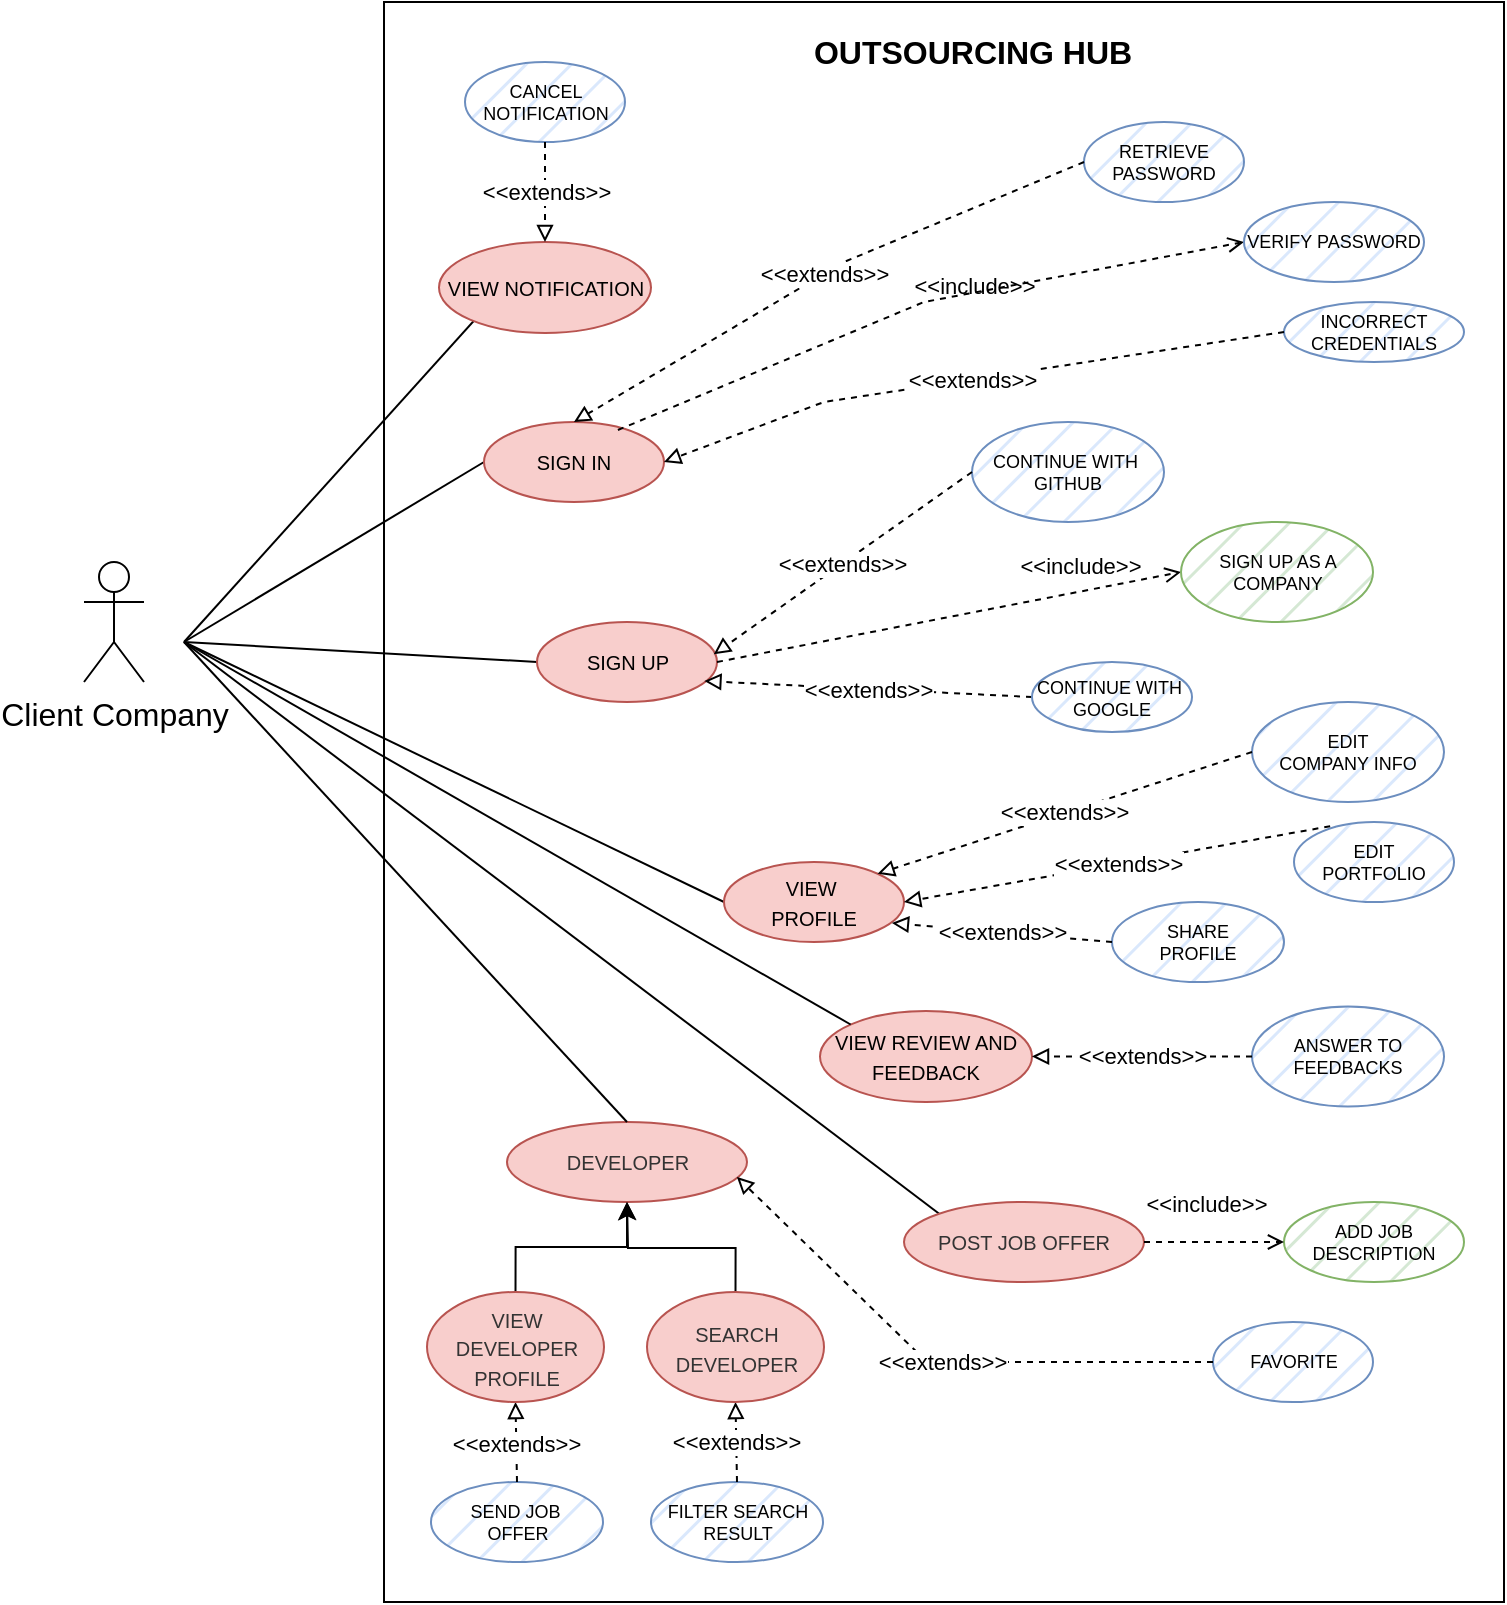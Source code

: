 <mxfile version="21.0.6" type="github">
  <diagram name="Pagina-1" id="2gnQn5dsZddcRE8RK6tl">
    <mxGraphModel dx="1781" dy="675" grid="1" gridSize="10" guides="1" tooltips="1" connect="1" arrows="1" fold="1" page="1" pageScale="1" pageWidth="827" pageHeight="1169" math="0" shadow="0">
      <root>
        <mxCell id="0" />
        <mxCell id="1" parent="0" />
        <mxCell id="HYb9EO3i7QYgC3tbqvvC-1" value="" style="rounded=0;whiteSpace=wrap;html=1;" parent="1" vertex="1">
          <mxGeometry x="120" y="40" width="560" height="800" as="geometry" />
        </mxCell>
        <mxCell id="HYb9EO3i7QYgC3tbqvvC-2" value="&lt;b&gt;&lt;font style=&quot;font-size: 16px;&quot;&gt;OUTSOURCING HUB&lt;/font&gt;&lt;/b&gt;" style="text;html=1;align=center;verticalAlign=middle;resizable=0;points=[];autosize=1;strokeColor=none;fillColor=none;" parent="1" vertex="1">
          <mxGeometry x="324" y="50" width="180" height="30" as="geometry" />
        </mxCell>
        <mxCell id="tnNtf27b05TNXS0torjV-16" style="edgeStyle=none;rounded=0;orthogonalLoop=1;jettySize=auto;html=1;entryX=0;entryY=0.5;entryDx=0;entryDy=0;startArrow=none;startFill=0;strokeColor=default;endArrow=none;endFill=0;strokeWidth=1;" parent="1" target="tnNtf27b05TNXS0torjV-5" edge="1">
          <mxGeometry relative="1" as="geometry">
            <mxPoint x="20" y="360" as="sourcePoint" />
          </mxGeometry>
        </mxCell>
        <mxCell id="tnNtf27b05TNXS0torjV-20" style="edgeStyle=none;rounded=0;orthogonalLoop=1;jettySize=auto;html=1;entryX=0;entryY=0.5;entryDx=0;entryDy=0;strokeColor=default;strokeWidth=1;startArrow=none;startFill=0;endArrow=none;endFill=0;" parent="1" target="tnNtf27b05TNXS0torjV-19" edge="1">
          <mxGeometry relative="1" as="geometry">
            <mxPoint x="20" y="360" as="sourcePoint" />
          </mxGeometry>
        </mxCell>
        <mxCell id="tnNtf27b05TNXS0torjV-27" style="edgeStyle=none;rounded=0;orthogonalLoop=1;jettySize=auto;html=1;entryX=0;entryY=0.5;entryDx=0;entryDy=0;strokeColor=default;strokeWidth=1;fontSize=10;startArrow=none;startFill=0;endArrow=none;endFill=0;" parent="1" target="tnNtf27b05TNXS0torjV-22" edge="1">
          <mxGeometry relative="1" as="geometry">
            <mxPoint x="20" y="360" as="sourcePoint" />
          </mxGeometry>
        </mxCell>
        <mxCell id="HYb9EO3i7QYgC3tbqvvC-3" value="Client Company" style="shape=umlActor;verticalLabelPosition=bottom;verticalAlign=top;html=1;outlineConnect=0;fontSize=16;" parent="1" vertex="1">
          <mxGeometry x="-30" y="320" width="30" height="60" as="geometry" />
        </mxCell>
        <mxCell id="tnNtf27b05TNXS0torjV-5" value="&lt;font style=&quot;font-size: 10px;&quot;&gt;SIGN IN&lt;/font&gt;" style="ellipse;whiteSpace=wrap;html=1;fillColor=#f8cecc;strokeColor=#b85450;" parent="1" vertex="1">
          <mxGeometry x="170" y="250" width="90" height="40" as="geometry" />
        </mxCell>
        <mxCell id="tnNtf27b05TNXS0torjV-7" value="&lt;font style=&quot;font-size: 9px;&quot;&gt;INCORRECT&lt;br style=&quot;font-size: 9px;&quot;&gt;CREDENTIALS&lt;/font&gt;" style="ellipse;whiteSpace=wrap;html=1;fillColor=#dae8fc;strokeColor=#6c8ebf;fontSize=9;strokeWidth=1;fillStyle=hatch;" parent="1" vertex="1">
          <mxGeometry x="570" y="190" width="90" height="30" as="geometry" />
        </mxCell>
        <mxCell id="tnNtf27b05TNXS0torjV-14" value="&amp;lt;&amp;lt;extends&amp;gt;&amp;gt;" style="endArrow=block;endFill=0;html=1;rounded=0;dashed=1;exitX=0;exitY=0.5;exitDx=0;exitDy=0;entryX=1;entryY=0.5;entryDx=0;entryDy=0;" parent="1" source="tnNtf27b05TNXS0torjV-7" target="tnNtf27b05TNXS0torjV-5" edge="1">
          <mxGeometry x="-0.005" width="160" relative="1" as="geometry">
            <mxPoint x="320" y="270" as="sourcePoint" />
            <mxPoint x="480" y="270" as="targetPoint" />
            <Array as="points">
              <mxPoint x="340" y="240" />
            </Array>
            <mxPoint as="offset" />
          </mxGeometry>
        </mxCell>
        <mxCell id="tnNtf27b05TNXS0torjV-19" value="&lt;font style=&quot;font-size: 10px;&quot;&gt;SIGN UP&lt;/font&gt;" style="ellipse;whiteSpace=wrap;html=1;fillColor=#f8cecc;strokeColor=#b85450;" parent="1" vertex="1">
          <mxGeometry x="196.5" y="350" width="90" height="40" as="geometry" />
        </mxCell>
        <mxCell id="tnNtf27b05TNXS0torjV-22" value="&lt;font style=&quot;font-size: 10px;&quot;&gt;VIEW&amp;nbsp;&lt;br&gt;PROFILE&lt;/font&gt;" style="ellipse;whiteSpace=wrap;html=1;fillColor=#f8cecc;strokeColor=#b85450;" parent="1" vertex="1">
          <mxGeometry x="290" y="470" width="90" height="40" as="geometry" />
        </mxCell>
        <mxCell id="tnNtf27b05TNXS0torjV-23" value="&lt;font style=&quot;font-size: 9px;&quot;&gt;EDIT&lt;br style=&quot;font-size: 9px;&quot;&gt;COMPANY INFO&lt;br style=&quot;font-size: 9px;&quot;&gt;&lt;/font&gt;" style="ellipse;whiteSpace=wrap;html=1;fillColor=#dae8fc;strokeColor=#6c8ebf;fontSize=9;strokeWidth=1;fillStyle=hatch;" parent="1" vertex="1">
          <mxGeometry x="554" y="390" width="96" height="50" as="geometry" />
        </mxCell>
        <mxCell id="tnNtf27b05TNXS0torjV-28" value="&lt;font style=&quot;font-size: 9px;&quot;&gt;RETRIEVE&lt;br style=&quot;font-size: 9px;&quot;&gt;PASSWORD&lt;/font&gt;" style="ellipse;whiteSpace=wrap;html=1;fillColor=#dae8fc;strokeColor=#6c8ebf;fontSize=9;strokeWidth=1;fillStyle=hatch;" parent="1" vertex="1">
          <mxGeometry x="470" y="100" width="80" height="40" as="geometry" />
        </mxCell>
        <mxCell id="tnNtf27b05TNXS0torjV-29" value="&amp;lt;&amp;lt;extends&amp;gt;&amp;gt;" style="endArrow=block;endFill=0;html=1;rounded=0;dashed=1;exitX=0;exitY=0.5;exitDx=0;exitDy=0;entryX=0.5;entryY=0;entryDx=0;entryDy=0;" parent="1" source="tnNtf27b05TNXS0torjV-28" target="tnNtf27b05TNXS0torjV-5" edge="1">
          <mxGeometry x="-0.009" width="160" relative="1" as="geometry">
            <mxPoint x="190" y="230" as="sourcePoint" />
            <mxPoint x="120" y="195" as="targetPoint" />
            <Array as="points">
              <mxPoint x="350" y="170" />
            </Array>
            <mxPoint as="offset" />
          </mxGeometry>
        </mxCell>
        <mxCell id="tnNtf27b05TNXS0torjV-30" value="&lt;font style=&quot;font-size: 9px;&quot;&gt;EDIT&lt;br style=&quot;font-size: 9px;&quot;&gt;PORTFOLIO&lt;br style=&quot;font-size: 9px;&quot;&gt;&lt;/font&gt;" style="ellipse;whiteSpace=wrap;html=1;fillColor=#dae8fc;strokeColor=#6c8ebf;fontSize=9;strokeWidth=1;fillStyle=hatch;" parent="1" vertex="1">
          <mxGeometry x="575" y="450" width="80" height="40" as="geometry" />
        </mxCell>
        <mxCell id="tnNtf27b05TNXS0torjV-34" value="&amp;lt;&amp;lt;extends&amp;gt;&amp;gt;" style="endArrow=block;endFill=0;html=1;rounded=0;dashed=1;exitX=0;exitY=0.5;exitDx=0;exitDy=0;entryX=1;entryY=0;entryDx=0;entryDy=0;" parent="1" source="tnNtf27b05TNXS0torjV-23" target="tnNtf27b05TNXS0torjV-22" edge="1">
          <mxGeometry x="-0.001" width="160" relative="1" as="geometry">
            <mxPoint x="350.0" y="185" as="sourcePoint" />
            <mxPoint x="260" y="245" as="targetPoint" />
            <mxPoint as="offset" />
          </mxGeometry>
        </mxCell>
        <mxCell id="tnNtf27b05TNXS0torjV-35" value="&amp;lt;&amp;lt;extends&amp;gt;&amp;gt;" style="endArrow=block;endFill=0;html=1;rounded=0;dashed=1;exitX=0.226;exitY=0.053;exitDx=0;exitDy=0;exitPerimeter=0;" parent="1" source="tnNtf27b05TNXS0torjV-30" edge="1">
          <mxGeometry x="-0.001" width="160" relative="1" as="geometry">
            <mxPoint x="250" y="430.0" as="sourcePoint" />
            <mxPoint x="380" y="490" as="targetPoint" />
            <Array as="points" />
            <mxPoint as="offset" />
          </mxGeometry>
        </mxCell>
        <mxCell id="tnNtf27b05TNXS0torjV-36" value="&amp;lt;&amp;lt;extends&amp;gt;&amp;gt;" style="endArrow=block;endFill=0;html=1;rounded=0;dashed=1;exitX=0;exitY=0.5;exitDx=0;exitDy=0;entryX=0.93;entryY=0.738;entryDx=0;entryDy=0;entryPerimeter=0;" parent="1" source="tnNtf27b05TNXS0torjV-38" target="tnNtf27b05TNXS0torjV-19" edge="1">
          <mxGeometry x="-0.002" width="160" relative="1" as="geometry">
            <mxPoint x="250" y="430.0" as="sourcePoint" />
            <mxPoint x="250" y="300" as="targetPoint" />
            <Array as="points" />
            <mxPoint as="offset" />
          </mxGeometry>
        </mxCell>
        <mxCell id="tnNtf27b05TNXS0torjV-38" value="&lt;font style=&quot;font-size: 9px;&quot;&gt;CONTINUE WITH&amp;nbsp;&lt;br style=&quot;font-size: 9px;&quot;&gt;GOOGLE&lt;br style=&quot;font-size: 9px;&quot;&gt;&lt;/font&gt;" style="ellipse;whiteSpace=wrap;html=1;fillColor=#dae8fc;strokeColor=#6c8ebf;fontSize=9;strokeWidth=1;fillStyle=hatch;" parent="1" vertex="1">
          <mxGeometry x="444" y="370" width="80" height="35" as="geometry" />
        </mxCell>
        <mxCell id="tnNtf27b05TNXS0torjV-39" value="&lt;font style=&quot;font-size: 9px;&quot;&gt;CONTINUE WITH&amp;nbsp;&lt;br style=&quot;font-size: 9px;&quot;&gt;GITHUB&lt;br style=&quot;font-size: 9px;&quot;&gt;&lt;/font&gt;" style="ellipse;whiteSpace=wrap;html=1;fillColor=#dae8fc;strokeColor=#6c8ebf;fontSize=9;strokeWidth=1;fillStyle=hatch;" parent="1" vertex="1">
          <mxGeometry x="414" y="250" width="96" height="50" as="geometry" />
        </mxCell>
        <mxCell id="tnNtf27b05TNXS0torjV-41" value="&amp;lt;&amp;lt;extends&amp;gt;&amp;gt;" style="endArrow=block;endFill=0;html=1;rounded=0;dashed=1;exitX=0;exitY=0.5;exitDx=0;exitDy=0;entryX=0.982;entryY=0.404;entryDx=0;entryDy=0;entryPerimeter=0;" parent="1" source="tnNtf27b05TNXS0torjV-39" target="tnNtf27b05TNXS0torjV-19" edge="1">
          <mxGeometry x="-0.002" width="160" relative="1" as="geometry">
            <mxPoint x="260" y="310.0" as="sourcePoint" />
            <mxPoint x="362" y="335.0" as="targetPoint" />
            <Array as="points" />
            <mxPoint as="offset" />
          </mxGeometry>
        </mxCell>
        <mxCell id="pXMp4Kn1TM848HMNzgxB-1" value="&amp;lt;&amp;lt;include&amp;gt;&amp;gt;" style="html=1;verticalAlign=bottom;labelBackgroundColor=none;endArrow=open;endFill=0;dashed=1;rounded=0;exitX=0.744;exitY=0.1;exitDx=0;exitDy=0;exitPerimeter=0;entryX=0;entryY=0.5;entryDx=0;entryDy=0;" parent="1" source="tnNtf27b05TNXS0torjV-5" target="pXMp4Kn1TM848HMNzgxB-2" edge="1">
          <mxGeometry x="0.159" y="-6" width="160" relative="1" as="geometry">
            <mxPoint x="288" y="140" as="sourcePoint" />
            <mxPoint x="450" y="130" as="targetPoint" />
            <mxPoint as="offset" />
            <Array as="points">
              <mxPoint x="390" y="190" />
            </Array>
          </mxGeometry>
        </mxCell>
        <mxCell id="pXMp4Kn1TM848HMNzgxB-2" value="&lt;font style=&quot;font-size: 9px;&quot;&gt;VERIFY PASSWORD&lt;/font&gt;" style="ellipse;whiteSpace=wrap;html=1;fillColor=#dae8fc;strokeColor=#6c8ebf;fontSize=9;strokeWidth=1;fillStyle=hatch;" parent="1" vertex="1">
          <mxGeometry x="550" y="140" width="90" height="40" as="geometry" />
        </mxCell>
        <mxCell id="pXMp4Kn1TM848HMNzgxB-8" value="&lt;font size=&quot;1&quot;&gt;VIEW REVIEW AND FEEDBACK&lt;/font&gt;" style="ellipse;whiteSpace=wrap;html=1;fillColor=#f8cecc;strokeColor=#b85450;" parent="1" vertex="1">
          <mxGeometry x="338" y="544.5" width="106" height="45.5" as="geometry" />
        </mxCell>
        <mxCell id="pXMp4Kn1TM848HMNzgxB-10" style="edgeStyle=none;rounded=0;orthogonalLoop=1;jettySize=auto;html=1;exitX=0;exitY=0;exitDx=0;exitDy=0;strokeColor=default;strokeWidth=1;fontSize=10;startArrow=none;startFill=0;endArrow=none;endFill=0;" parent="1" source="pXMp4Kn1TM848HMNzgxB-8" edge="1">
          <mxGeometry relative="1" as="geometry">
            <mxPoint x="20" y="360" as="targetPoint" />
            <mxPoint x="260.0" y="685.858" as="sourcePoint" />
          </mxGeometry>
        </mxCell>
        <mxCell id="1_dE9CeZX_-XwsKLI6GI-3" value="&lt;font style=&quot;font-size: 9px;&quot;&gt;ANSWER TO&lt;br&gt;FEEDBACKS&lt;br style=&quot;font-size: 9px;&quot;&gt;&lt;/font&gt;" style="ellipse;whiteSpace=wrap;html=1;fillColor=#dae8fc;strokeColor=#6c8ebf;fontSize=9;strokeWidth=1;fillStyle=hatch;" parent="1" vertex="1">
          <mxGeometry x="554" y="542.25" width="96" height="50" as="geometry" />
        </mxCell>
        <mxCell id="1_dE9CeZX_-XwsKLI6GI-4" value="&amp;lt;&amp;lt;extends&amp;gt;&amp;gt;" style="endArrow=block;endFill=0;html=1;rounded=0;dashed=1;exitX=0;exitY=0.5;exitDx=0;exitDy=0;entryX=1;entryY=0.5;entryDx=0;entryDy=0;" parent="1" source="1_dE9CeZX_-XwsKLI6GI-3" target="pXMp4Kn1TM848HMNzgxB-8" edge="1">
          <mxGeometry x="-0.001" width="160" relative="1" as="geometry">
            <mxPoint x="369.696" y="472.65" as="sourcePoint" />
            <mxPoint x="236.658" y="424.214" as="targetPoint" />
            <Array as="points" />
            <mxPoint as="offset" />
          </mxGeometry>
        </mxCell>
        <mxCell id="DfB1Rc1GSqb3oJZB00aj-3" value="&amp;lt;&amp;lt;include&amp;gt;&amp;gt;" style="html=1;verticalAlign=bottom;labelBackgroundColor=none;endArrow=open;endFill=0;dashed=1;rounded=0;exitX=1;exitY=0.5;exitDx=0;exitDy=0;entryX=0;entryY=0.5;entryDx=0;entryDy=0;" parent="1" source="tnNtf27b05TNXS0torjV-19" target="DfB1Rc1GSqb3oJZB00aj-4" edge="1">
          <mxGeometry x="0.574" y="4" width="160" relative="1" as="geometry">
            <mxPoint x="480" y="320" as="sourcePoint" />
            <mxPoint x="700" y="310" as="targetPoint" />
            <mxPoint as="offset" />
          </mxGeometry>
        </mxCell>
        <mxCell id="DfB1Rc1GSqb3oJZB00aj-4" value="&lt;font style=&quot;font-size: 9px;&quot;&gt;SIGN UP AS A COMPANY&lt;br style=&quot;font-size: 9px;&quot;&gt;&lt;/font&gt;" style="ellipse;whiteSpace=wrap;html=1;fillColor=#d5e8d4;strokeColor=#82b366;fontSize=9;strokeWidth=1;fillStyle=hatch;" parent="1" vertex="1">
          <mxGeometry x="518.5" y="300" width="96" height="50" as="geometry" />
        </mxCell>
        <mxCell id="4EXxNEKRwu2IyCG4gfgw-3" style="rounded=0;orthogonalLoop=1;jettySize=auto;html=1;exitX=0;exitY=0;exitDx=0;exitDy=0;endArrow=none;endFill=0;" parent="1" source="4EXxNEKRwu2IyCG4gfgw-1" edge="1">
          <mxGeometry relative="1" as="geometry">
            <mxPoint x="20" y="360" as="targetPoint" />
          </mxGeometry>
        </mxCell>
        <mxCell id="4EXxNEKRwu2IyCG4gfgw-1" value="&lt;font size=&quot;1&quot; color=&quot;#333333&quot;&gt;POST JOB OFFER&lt;/font&gt;" style="ellipse;whiteSpace=wrap;html=1;fillColor=#f8cecc;strokeColor=#b85450;" parent="1" vertex="1">
          <mxGeometry x="380" y="640" width="120" height="40" as="geometry" />
        </mxCell>
        <mxCell id="4EXxNEKRwu2IyCG4gfgw-4" value="&lt;font style=&quot;font-size: 9px;&quot;&gt;ADD JOB&lt;br&gt;DESCRIPTION&lt;br style=&quot;font-size: 9px;&quot;&gt;&lt;/font&gt;" style="ellipse;whiteSpace=wrap;html=1;fillColor=#d5e8d4;strokeColor=#82b366;fontSize=9;strokeWidth=1;fillStyle=hatch;" parent="1" vertex="1">
          <mxGeometry x="570" y="640" width="90" height="40" as="geometry" />
        </mxCell>
        <mxCell id="4EXxNEKRwu2IyCG4gfgw-5" value="&amp;lt;&amp;lt;include&amp;gt;&amp;gt;" style="html=1;verticalAlign=bottom;labelBackgroundColor=none;endArrow=open;endFill=0;dashed=1;rounded=0;exitX=1;exitY=0.5;exitDx=0;exitDy=0;entryX=0;entryY=0.5;entryDx=0;entryDy=0;" parent="1" source="4EXxNEKRwu2IyCG4gfgw-1" target="4EXxNEKRwu2IyCG4gfgw-4" edge="1">
          <mxGeometry x="-0.127" y="10" width="160" relative="1" as="geometry">
            <mxPoint x="260" y="310" as="sourcePoint" />
            <mxPoint x="510" y="310" as="targetPoint" />
            <mxPoint as="offset" />
          </mxGeometry>
        </mxCell>
        <mxCell id="6lg7WA40PPHaSfPapzCK-1" style="edgeStyle=none;rounded=0;orthogonalLoop=1;jettySize=auto;html=1;strokeColor=default;strokeWidth=1;fontSize=10;startArrow=none;startFill=0;endArrow=none;endFill=0;exitX=0.5;exitY=0;exitDx=0;exitDy=0;" parent="1" source="6lg7WA40PPHaSfPapzCK-2" edge="1">
          <mxGeometry relative="1" as="geometry">
            <mxPoint x="20" y="360" as="targetPoint" />
            <mxPoint x="240.0" y="596" as="sourcePoint" />
          </mxGeometry>
        </mxCell>
        <mxCell id="6lg7WA40PPHaSfPapzCK-2" value="&lt;font size=&quot;1&quot;&gt;VIEW NOTIFICATION&lt;/font&gt;" style="ellipse;whiteSpace=wrap;html=1;fillColor=#f8cecc;strokeColor=#b85450;" parent="1" vertex="1">
          <mxGeometry x="147.5" y="160" width="106" height="45.5" as="geometry" />
        </mxCell>
        <mxCell id="1Vnhm23oymRTcUFBXv8f-1" value="&lt;span style=&quot;caret-color: rgb(0, 0, 0); font-family: Helvetica; font-size: x-small; font-style: normal; font-variant-caps: normal; font-weight: 400; letter-spacing: normal; text-align: center; text-indent: 0px; text-transform: none; word-spacing: 0px; -webkit-text-stroke-width: 0px; text-decoration: none; float: none; display: inline !important;&quot;&gt;&lt;font color=&quot;#333333&quot;&gt;DEVELOPER&lt;/font&gt;&lt;/span&gt;" style="ellipse;whiteSpace=wrap;html=1;fillColor=#f8cecc;strokeColor=#b85450;" parent="1" vertex="1">
          <mxGeometry x="181.5" y="600" width="120" height="40" as="geometry" />
        </mxCell>
        <mxCell id="1Vnhm23oymRTcUFBXv8f-2" value="&lt;font style=&quot;font-size: 9px;&quot;&gt;SEND JOB&amp;nbsp;&lt;br&gt;OFFER&lt;br style=&quot;font-size: 9px;&quot;&gt;&lt;/font&gt;" style="ellipse;whiteSpace=wrap;html=1;fillColor=#dae8fc;strokeColor=#6c8ebf;fontSize=9;strokeWidth=1;fillStyle=hatch;" parent="1" vertex="1">
          <mxGeometry x="143.5" y="780" width="86" height="40" as="geometry" />
        </mxCell>
        <mxCell id="1Vnhm23oymRTcUFBXv8f-3" value="&lt;font style=&quot;font-size: 9px;&quot;&gt;FILTER SEARCH RESULT&lt;br style=&quot;font-size: 9px;&quot;&gt;&lt;/font&gt;" style="ellipse;whiteSpace=wrap;html=1;fillColor=#dae8fc;strokeColor=#6c8ebf;fontSize=9;strokeWidth=1;fillStyle=hatch;" parent="1" vertex="1">
          <mxGeometry x="253.5" y="780" width="86" height="40" as="geometry" />
        </mxCell>
        <mxCell id="1Vnhm23oymRTcUFBXv8f-5" value="&amp;lt;&amp;lt;extends&amp;gt;&amp;gt;" style="endArrow=block;endFill=0;html=1;rounded=0;dashed=1;exitX=0.5;exitY=0;exitDx=0;exitDy=0;entryX=0.5;entryY=1;entryDx=0;entryDy=0;" parent="1" source="1Vnhm23oymRTcUFBXv8f-3" target="1Vnhm23oymRTcUFBXv8f-13" edge="1">
          <mxGeometry x="-0.001" width="160" relative="1" as="geometry">
            <mxPoint x="200.68" y="594.142" as="sourcePoint" />
            <mxPoint x="161.5" y="620" as="targetPoint" />
            <Array as="points" />
            <mxPoint as="offset" />
          </mxGeometry>
        </mxCell>
        <mxCell id="1Vnhm23oymRTcUFBXv8f-7" value="&amp;lt;&amp;lt;extends&amp;gt;&amp;gt;" style="endArrow=block;endFill=0;html=1;rounded=0;dashed=1;exitX=0.5;exitY=0;exitDx=0;exitDy=0;entryX=0.5;entryY=1;entryDx=0;entryDy=0;" parent="1" source="1Vnhm23oymRTcUFBXv8f-2" target="1Vnhm23oymRTcUFBXv8f-11" edge="1">
          <mxGeometry x="-0.014" width="160" relative="1" as="geometry">
            <mxPoint x="265.66" y="629.28" as="sourcePoint" />
            <mxPoint x="247.14" y="585.96" as="targetPoint" />
            <Array as="points" />
            <mxPoint as="offset" />
          </mxGeometry>
        </mxCell>
        <mxCell id="1Vnhm23oymRTcUFBXv8f-8" value="&lt;font style=&quot;font-size: 9px;&quot;&gt;FAVORITE&lt;br style=&quot;font-size: 9px;&quot;&gt;&lt;/font&gt;" style="ellipse;whiteSpace=wrap;html=1;fillColor=#dae8fc;strokeColor=#6c8ebf;fontSize=9;strokeWidth=1;fillStyle=hatch;" parent="1" vertex="1">
          <mxGeometry x="534.5" y="700" width="80" height="40" as="geometry" />
        </mxCell>
        <mxCell id="1Vnhm23oymRTcUFBXv8f-9" value="&amp;lt;&amp;lt;extends&amp;gt;&amp;gt;" style="endArrow=block;endFill=0;html=1;rounded=0;dashed=1;exitX=0;exitY=0.5;exitDx=0;exitDy=0;entryX=0.958;entryY=0.686;entryDx=0;entryDy=0;entryPerimeter=0;" parent="1" source="1Vnhm23oymRTcUFBXv8f-8" target="1Vnhm23oymRTcUFBXv8f-1" edge="1">
          <mxGeometry x="-0.014" width="160" relative="1" as="geometry">
            <mxPoint x="511.5" y="610" as="sourcePoint" />
            <mxPoint x="311.5" y="630" as="targetPoint" />
            <Array as="points">
              <mxPoint x="391.5" y="720" />
            </Array>
            <mxPoint as="offset" />
          </mxGeometry>
        </mxCell>
        <mxCell id="1Vnhm23oymRTcUFBXv8f-10" style="edgeStyle=orthogonalEdgeStyle;rounded=0;orthogonalLoop=1;jettySize=auto;html=1;exitX=0.5;exitY=0;exitDx=0;exitDy=0;entryX=0.5;entryY=1;entryDx=0;entryDy=0;" parent="1" source="1Vnhm23oymRTcUFBXv8f-11" target="1Vnhm23oymRTcUFBXv8f-1" edge="1">
          <mxGeometry relative="1" as="geometry" />
        </mxCell>
        <mxCell id="1Vnhm23oymRTcUFBXv8f-11" value="&lt;span style=&quot;caret-color: rgb(0, 0, 0); font-family: Helvetica; font-size: x-small; font-style: normal; font-variant-caps: normal; font-weight: 400; letter-spacing: normal; text-align: center; text-indent: 0px; text-transform: none; word-spacing: 0px; -webkit-text-stroke-width: 0px; text-decoration: none; float: none; display: inline !important;&quot;&gt;&lt;font color=&quot;#333333&quot;&gt;VIEW&lt;br&gt;DEVELOPER&lt;br&gt;PROFILE&lt;br&gt;&lt;/font&gt;&lt;/span&gt;" style="ellipse;whiteSpace=wrap;html=1;fillColor=#f8cecc;strokeColor=#b85450;" parent="1" vertex="1">
          <mxGeometry x="141.5" y="685" width="88.5" height="55" as="geometry" />
        </mxCell>
        <mxCell id="1Vnhm23oymRTcUFBXv8f-12" style="edgeStyle=orthogonalEdgeStyle;rounded=0;orthogonalLoop=1;jettySize=auto;html=1;exitX=0.5;exitY=0;exitDx=0;exitDy=0;" parent="1" source="1Vnhm23oymRTcUFBXv8f-13" edge="1">
          <mxGeometry relative="1" as="geometry">
            <mxPoint x="241.5" y="640" as="targetPoint" />
          </mxGeometry>
        </mxCell>
        <mxCell id="1Vnhm23oymRTcUFBXv8f-13" value="&lt;span style=&quot;caret-color: rgb(0, 0, 0); font-family: Helvetica; font-size: x-small; font-style: normal; font-variant-caps: normal; font-weight: 400; letter-spacing: normal; text-align: center; text-indent: 0px; text-transform: none; word-spacing: 0px; -webkit-text-stroke-width: 0px; text-decoration: none; float: none; display: inline !important;&quot;&gt;&lt;font color=&quot;#333333&quot;&gt;SEARCH&lt;br&gt;DEVELOPER&lt;br&gt;&lt;/font&gt;&lt;/span&gt;" style="ellipse;whiteSpace=wrap;html=1;fillColor=#f8cecc;strokeColor=#b85450;" parent="1" vertex="1">
          <mxGeometry x="251.5" y="685" width="88.5" height="55" as="geometry" />
        </mxCell>
        <mxCell id="oLMSUlT_Yt6ROWXrSTLa-1" style="rounded=0;orthogonalLoop=1;jettySize=auto;html=1;exitX=0.5;exitY=0;exitDx=0;exitDy=0;endArrow=none;endFill=0;" parent="1" source="1Vnhm23oymRTcUFBXv8f-1" edge="1">
          <mxGeometry relative="1" as="geometry">
            <mxPoint x="20" y="360" as="targetPoint" />
            <mxPoint x="407.574" y="655.858" as="sourcePoint" />
          </mxGeometry>
        </mxCell>
        <mxCell id="hS2WwUOv_IdwcJWy9joW-2" value="CANCEL&lt;br&gt;NOTIFICATION" style="ellipse;whiteSpace=wrap;html=1;fillColor=#dae8fc;strokeColor=#6c8ebf;fontSize=9;strokeWidth=1;fillStyle=hatch;" parent="1" vertex="1">
          <mxGeometry x="160.5" y="70" width="80" height="40" as="geometry" />
        </mxCell>
        <mxCell id="hS2WwUOv_IdwcJWy9joW-4" value="&amp;lt;&amp;lt;extends&amp;gt;&amp;gt;" style="endArrow=block;endFill=0;html=1;rounded=0;dashed=1;exitX=0.5;exitY=1;exitDx=0;exitDy=0;entryX=0.5;entryY=0;entryDx=0;entryDy=0;" parent="1" source="hS2WwUOv_IdwcJWy9joW-2" target="6lg7WA40PPHaSfPapzCK-2" edge="1">
          <mxGeometry x="-0.009" width="160" relative="1" as="geometry">
            <mxPoint x="480" y="130" as="sourcePoint" />
            <mxPoint x="225.0" y="260" as="targetPoint" />
            <Array as="points" />
            <mxPoint as="offset" />
          </mxGeometry>
        </mxCell>
        <mxCell id="CgdAJ40qSdZaJ8sRa7Pq-1" value="&lt;font style=&quot;font-size: 9px;&quot;&gt;SHARE&lt;br&gt;PROFILE&lt;br style=&quot;font-size: 9px;&quot;&gt;&lt;/font&gt;" style="ellipse;whiteSpace=wrap;html=1;fillColor=#dae8fc;strokeColor=#6c8ebf;fontSize=9;strokeWidth=1;fillStyle=hatch;" parent="1" vertex="1">
          <mxGeometry x="484.0" y="490" width="86" height="40" as="geometry" />
        </mxCell>
        <mxCell id="CgdAJ40qSdZaJ8sRa7Pq-2" value="&amp;lt;&amp;lt;extends&amp;gt;&amp;gt;" style="endArrow=block;endFill=0;html=1;rounded=0;dashed=1;exitX=0;exitY=0.5;exitDx=0;exitDy=0;entryX=0.933;entryY=0.763;entryDx=0;entryDy=0;entryPerimeter=0;" parent="1" source="CgdAJ40qSdZaJ8sRa7Pq-1" target="tnNtf27b05TNXS0torjV-22" edge="1">
          <mxGeometry x="-0.001" width="160" relative="1" as="geometry">
            <mxPoint x="395.97" y="484.5" as="sourcePoint" />
            <mxPoint x="260" y="481.5" as="targetPoint" />
            <Array as="points" />
            <mxPoint as="offset" />
          </mxGeometry>
        </mxCell>
      </root>
    </mxGraphModel>
  </diagram>
</mxfile>
